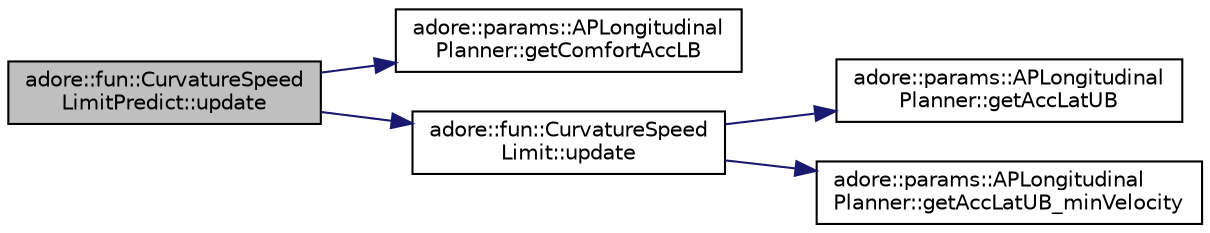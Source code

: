 digraph "adore::fun::CurvatureSpeedLimitPredict::update"
{
 // LATEX_PDF_SIZE
  edge [fontname="Helvetica",fontsize="10",labelfontname="Helvetica",labelfontsize="10"];
  node [fontname="Helvetica",fontsize="10",shape=record];
  rankdir="LR";
  Node1 [label="adore::fun::CurvatureSpeed\lLimitPredict::update",height=0.2,width=0.4,color="black", fillcolor="grey75", style="filled", fontcolor="black",tooltip=" "];
  Node1 -> Node2 [color="midnightblue",fontsize="10",style="solid",fontname="Helvetica"];
  Node2 [label="adore::params::APLongitudinal\lPlanner::getComfortAccLB",height=0.2,width=0.4,color="black", fillcolor="white", style="filled",URL="$classadore_1_1params_1_1APLongitudinalPlanner.html#ac391000600a4fc20222d358eaa627021",tooltip="getAccLB returns longitudinal acceleration lower bound"];
  Node1 -> Node3 [color="midnightblue",fontsize="10",style="solid",fontname="Helvetica"];
  Node3 [label="adore::fun::CurvatureSpeed\lLimit::update",height=0.2,width=0.4,color="black", fillcolor="white", style="filled",URL="$classadore_1_1fun_1_1CurvatureSpeedLimit.html#a8c20f0b183aa9fea46c54637350ae706",tooltip=" "];
  Node3 -> Node4 [color="midnightblue",fontsize="10",style="solid",fontname="Helvetica"];
  Node4 [label="adore::params::APLongitudinal\lPlanner::getAccLatUB",height=0.2,width=0.4,color="black", fillcolor="white", style="filled",URL="$classadore_1_1params_1_1APLongitudinalPlanner.html#a107c8d434c01a9944d8434b289781776",tooltip="getAccLatUB returns the absolute lateral acceleration bound which has to be maintained by reducing sp..."];
  Node3 -> Node5 [color="midnightblue",fontsize="10",style="solid",fontname="Helvetica"];
  Node5 [label="adore::params::APLongitudinal\lPlanner::getAccLatUB_minVelocity",height=0.2,width=0.4,color="black", fillcolor="white", style="filled",URL="$classadore_1_1params_1_1APLongitudinalPlanner.html#a436db3b2faf5aa2826d8ea0213c0ef6e",tooltip="getAccLatUB_minVelocity returns the minimum velocity, which is always feasible despite getAccLatUB"];
}
